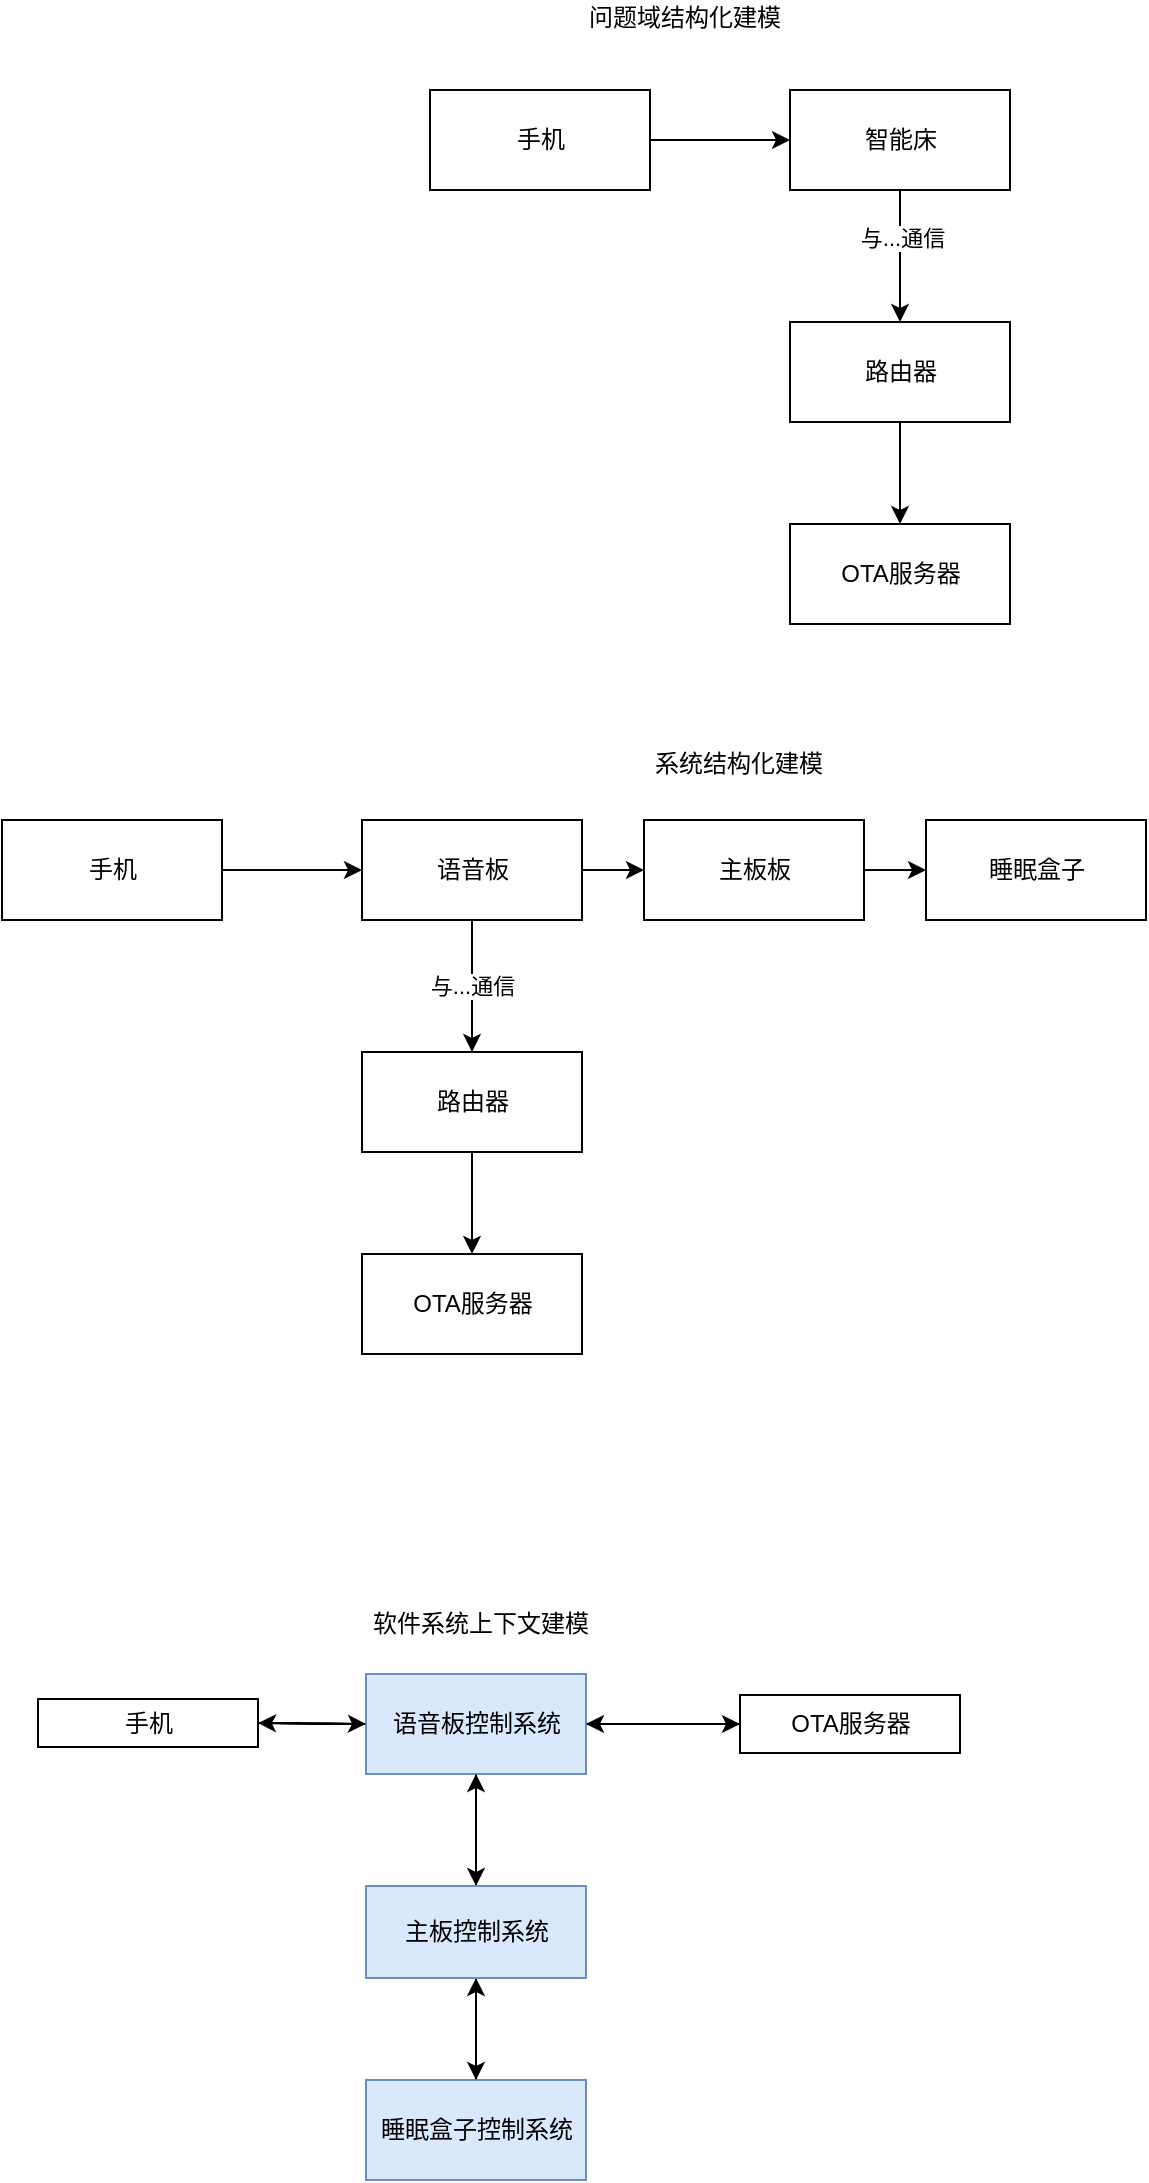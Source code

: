 <mxfile version="17.4.0" type="github">
  <diagram id="n7DuEQMFLMZEM_3gO0Fe" name="Page-1">
    <mxGraphModel dx="1662" dy="454" grid="0" gridSize="10" guides="1" tooltips="1" connect="1" arrows="1" fold="1" page="1" pageScale="1" pageWidth="827" pageHeight="1169" math="0" shadow="0">
      <root>
        <mxCell id="0" />
        <mxCell id="1" parent="0" />
        <mxCell id="TMJ--TbqOV-L6r4FokhD-8" style="edgeStyle=orthogonalEdgeStyle;rounded=0;orthogonalLoop=1;jettySize=auto;html=1;entryX=0.5;entryY=0;entryDx=0;entryDy=0;" edge="1" parent="1" source="TMJ--TbqOV-L6r4FokhD-1" target="TMJ--TbqOV-L6r4FokhD-3">
          <mxGeometry relative="1" as="geometry" />
        </mxCell>
        <mxCell id="TMJ--TbqOV-L6r4FokhD-10" value="与...通信" style="edgeLabel;html=1;align=center;verticalAlign=middle;resizable=0;points=[];" vertex="1" connectable="0" parent="TMJ--TbqOV-L6r4FokhD-8">
          <mxGeometry x="-0.274" y="1" relative="1" as="geometry">
            <mxPoint as="offset" />
          </mxGeometry>
        </mxCell>
        <mxCell id="TMJ--TbqOV-L6r4FokhD-1" value="智能床" style="html=1;" vertex="1" parent="1">
          <mxGeometry x="233" y="171" width="110" height="50" as="geometry" />
        </mxCell>
        <mxCell id="TMJ--TbqOV-L6r4FokhD-2" value="OTA服务器" style="html=1;" vertex="1" parent="1">
          <mxGeometry x="233" y="388" width="110" height="50" as="geometry" />
        </mxCell>
        <mxCell id="TMJ--TbqOV-L6r4FokhD-9" style="edgeStyle=orthogonalEdgeStyle;rounded=0;orthogonalLoop=1;jettySize=auto;html=1;entryX=0.5;entryY=0;entryDx=0;entryDy=0;" edge="1" parent="1" source="TMJ--TbqOV-L6r4FokhD-3" target="TMJ--TbqOV-L6r4FokhD-2">
          <mxGeometry relative="1" as="geometry" />
        </mxCell>
        <mxCell id="TMJ--TbqOV-L6r4FokhD-3" value="路由器" style="html=1;" vertex="1" parent="1">
          <mxGeometry x="233" y="287" width="110" height="50" as="geometry" />
        </mxCell>
        <mxCell id="TMJ--TbqOV-L6r4FokhD-7" style="edgeStyle=orthogonalEdgeStyle;rounded=0;orthogonalLoop=1;jettySize=auto;html=1;entryX=0;entryY=0.5;entryDx=0;entryDy=0;" edge="1" parent="1" source="TMJ--TbqOV-L6r4FokhD-4" target="TMJ--TbqOV-L6r4FokhD-1">
          <mxGeometry relative="1" as="geometry" />
        </mxCell>
        <mxCell id="TMJ--TbqOV-L6r4FokhD-4" value="手机" style="html=1;" vertex="1" parent="1">
          <mxGeometry x="53" y="171" width="110" height="50" as="geometry" />
        </mxCell>
        <mxCell id="TMJ--TbqOV-L6r4FokhD-13" value="问题域结构化建模" style="text;html=1;align=center;verticalAlign=middle;resizable=0;points=[];autosize=1;strokeColor=none;fillColor=none;" vertex="1" parent="1">
          <mxGeometry x="127" y="126" width="106" height="18" as="geometry" />
        </mxCell>
        <mxCell id="TMJ--TbqOV-L6r4FokhD-14" style="edgeStyle=orthogonalEdgeStyle;rounded=0;orthogonalLoop=1;jettySize=auto;html=1;entryX=0.5;entryY=0;entryDx=0;entryDy=0;" edge="1" parent="1" source="TMJ--TbqOV-L6r4FokhD-16" target="TMJ--TbqOV-L6r4FokhD-19">
          <mxGeometry relative="1" as="geometry" />
        </mxCell>
        <mxCell id="TMJ--TbqOV-L6r4FokhD-15" value="与...通信" style="edgeLabel;html=1;align=center;verticalAlign=middle;resizable=0;points=[];" vertex="1" connectable="0" parent="TMJ--TbqOV-L6r4FokhD-14">
          <mxGeometry x="-0.274" y="1" relative="1" as="geometry">
            <mxPoint x="-1" y="9" as="offset" />
          </mxGeometry>
        </mxCell>
        <mxCell id="TMJ--TbqOV-L6r4FokhD-27" style="edgeStyle=orthogonalEdgeStyle;rounded=1;orthogonalLoop=1;jettySize=auto;html=1;" edge="1" parent="1" source="TMJ--TbqOV-L6r4FokhD-16" target="TMJ--TbqOV-L6r4FokhD-23">
          <mxGeometry relative="1" as="geometry" />
        </mxCell>
        <mxCell id="TMJ--TbqOV-L6r4FokhD-16" value="语音板" style="html=1;" vertex="1" parent="1">
          <mxGeometry x="19" y="536" width="110" height="50" as="geometry" />
        </mxCell>
        <mxCell id="TMJ--TbqOV-L6r4FokhD-17" value="OTA服务器" style="html=1;" vertex="1" parent="1">
          <mxGeometry x="19" y="753" width="110" height="50" as="geometry" />
        </mxCell>
        <mxCell id="TMJ--TbqOV-L6r4FokhD-18" style="edgeStyle=orthogonalEdgeStyle;rounded=0;orthogonalLoop=1;jettySize=auto;html=1;entryX=0.5;entryY=0;entryDx=0;entryDy=0;" edge="1" parent="1" source="TMJ--TbqOV-L6r4FokhD-19" target="TMJ--TbqOV-L6r4FokhD-17">
          <mxGeometry relative="1" as="geometry" />
        </mxCell>
        <mxCell id="TMJ--TbqOV-L6r4FokhD-19" value="路由器" style="html=1;" vertex="1" parent="1">
          <mxGeometry x="19" y="652" width="110" height="50" as="geometry" />
        </mxCell>
        <mxCell id="TMJ--TbqOV-L6r4FokhD-20" style="edgeStyle=orthogonalEdgeStyle;rounded=0;orthogonalLoop=1;jettySize=auto;html=1;entryX=0;entryY=0.5;entryDx=0;entryDy=0;" edge="1" parent="1" source="TMJ--TbqOV-L6r4FokhD-21" target="TMJ--TbqOV-L6r4FokhD-16">
          <mxGeometry relative="1" as="geometry" />
        </mxCell>
        <mxCell id="TMJ--TbqOV-L6r4FokhD-21" value="手机" style="html=1;" vertex="1" parent="1">
          <mxGeometry x="-161" y="536" width="110" height="50" as="geometry" />
        </mxCell>
        <mxCell id="TMJ--TbqOV-L6r4FokhD-22" value="系统结构化建模" style="text;html=1;align=center;verticalAlign=middle;resizable=0;points=[];autosize=1;strokeColor=none;fillColor=none;" vertex="1" parent="1">
          <mxGeometry x="160" y="499" width="94" height="18" as="geometry" />
        </mxCell>
        <mxCell id="TMJ--TbqOV-L6r4FokhD-28" style="edgeStyle=orthogonalEdgeStyle;rounded=1;orthogonalLoop=1;jettySize=auto;html=1;" edge="1" parent="1" source="TMJ--TbqOV-L6r4FokhD-23" target="TMJ--TbqOV-L6r4FokhD-24">
          <mxGeometry relative="1" as="geometry" />
        </mxCell>
        <mxCell id="TMJ--TbqOV-L6r4FokhD-23" value="主板板" style="html=1;" vertex="1" parent="1">
          <mxGeometry x="160" y="536" width="110" height="50" as="geometry" />
        </mxCell>
        <mxCell id="TMJ--TbqOV-L6r4FokhD-24" value="睡眠盒子" style="html=1;" vertex="1" parent="1">
          <mxGeometry x="301" y="536" width="110" height="50" as="geometry" />
        </mxCell>
        <mxCell id="TMJ--TbqOV-L6r4FokhD-85" style="edgeStyle=orthogonalEdgeStyle;rounded=1;orthogonalLoop=1;jettySize=auto;html=1;entryX=0;entryY=0.5;entryDx=0;entryDy=0;" edge="1" parent="1" source="TMJ--TbqOV-L6r4FokhD-56" target="TMJ--TbqOV-L6r4FokhD-64">
          <mxGeometry relative="1" as="geometry" />
        </mxCell>
        <mxCell id="TMJ--TbqOV-L6r4FokhD-86" style="edgeStyle=orthogonalEdgeStyle;rounded=1;orthogonalLoop=1;jettySize=auto;html=1;" edge="1" parent="1" source="TMJ--TbqOV-L6r4FokhD-56" target="TMJ--TbqOV-L6r4FokhD-59">
          <mxGeometry relative="1" as="geometry" />
        </mxCell>
        <mxCell id="TMJ--TbqOV-L6r4FokhD-90" style="edgeStyle=orthogonalEdgeStyle;rounded=1;orthogonalLoop=1;jettySize=auto;html=1;entryX=1;entryY=0.5;entryDx=0;entryDy=0;" edge="1" parent="1" source="TMJ--TbqOV-L6r4FokhD-56" target="TMJ--TbqOV-L6r4FokhD-66">
          <mxGeometry relative="1" as="geometry" />
        </mxCell>
        <mxCell id="TMJ--TbqOV-L6r4FokhD-56" value="语音板控制系统" style="html=1;fillColor=#dae8fc;strokeColor=#6c8ebf;" vertex="1" parent="1">
          <mxGeometry x="21" y="963" width="110" height="50" as="geometry" />
        </mxCell>
        <mxCell id="TMJ--TbqOV-L6r4FokhD-89" style="edgeStyle=orthogonalEdgeStyle;rounded=1;orthogonalLoop=1;jettySize=auto;html=1;entryX=0.5;entryY=1;entryDx=0;entryDy=0;" edge="1" parent="1" source="TMJ--TbqOV-L6r4FokhD-57" target="TMJ--TbqOV-L6r4FokhD-59">
          <mxGeometry relative="1" as="geometry" />
        </mxCell>
        <mxCell id="TMJ--TbqOV-L6r4FokhD-57" value="睡眠盒子控制系统" style="html=1;fillColor=#dae8fc;strokeColor=#6c8ebf;" vertex="1" parent="1">
          <mxGeometry x="21" y="1166" width="110" height="50" as="geometry" />
        </mxCell>
        <mxCell id="TMJ--TbqOV-L6r4FokhD-87" style="edgeStyle=orthogonalEdgeStyle;rounded=1;orthogonalLoop=1;jettySize=auto;html=1;entryX=0.5;entryY=1;entryDx=0;entryDy=0;" edge="1" parent="1" source="TMJ--TbqOV-L6r4FokhD-59" target="TMJ--TbqOV-L6r4FokhD-56">
          <mxGeometry relative="1" as="geometry" />
        </mxCell>
        <mxCell id="TMJ--TbqOV-L6r4FokhD-88" style="edgeStyle=orthogonalEdgeStyle;rounded=1;orthogonalLoop=1;jettySize=auto;html=1;" edge="1" parent="1" source="TMJ--TbqOV-L6r4FokhD-59" target="TMJ--TbqOV-L6r4FokhD-57">
          <mxGeometry relative="1" as="geometry" />
        </mxCell>
        <mxCell id="TMJ--TbqOV-L6r4FokhD-59" value="主板控制系统" style="html=1;fillColor=#dae8fc;strokeColor=#6c8ebf;" vertex="1" parent="1">
          <mxGeometry x="21" y="1069" width="110" height="46" as="geometry" />
        </mxCell>
        <mxCell id="TMJ--TbqOV-L6r4FokhD-91" style="edgeStyle=orthogonalEdgeStyle;rounded=1;orthogonalLoop=1;jettySize=auto;html=1;entryX=1;entryY=0.5;entryDx=0;entryDy=0;" edge="1" parent="1" source="TMJ--TbqOV-L6r4FokhD-64" target="TMJ--TbqOV-L6r4FokhD-56">
          <mxGeometry relative="1" as="geometry" />
        </mxCell>
        <mxCell id="TMJ--TbqOV-L6r4FokhD-64" value="OTA服务器" style="html=1;" vertex="1" parent="1">
          <mxGeometry x="208" y="973.5" width="110" height="29" as="geometry" />
        </mxCell>
        <mxCell id="TMJ--TbqOV-L6r4FokhD-67" style="edgeStyle=orthogonalEdgeStyle;rounded=1;orthogonalLoop=1;jettySize=auto;html=1;entryX=0;entryY=0.5;entryDx=0;entryDy=0;" edge="1" parent="1" source="TMJ--TbqOV-L6r4FokhD-66" target="TMJ--TbqOV-L6r4FokhD-56">
          <mxGeometry relative="1" as="geometry">
            <mxPoint x="-127" y="988.0" as="targetPoint" />
          </mxGeometry>
        </mxCell>
        <mxCell id="TMJ--TbqOV-L6r4FokhD-66" value="手机" style="html=1;" vertex="1" parent="1">
          <mxGeometry x="-143" y="975.5" width="110" height="24" as="geometry" />
        </mxCell>
        <mxCell id="TMJ--TbqOV-L6r4FokhD-84" value="软件系统上下文建模" style="text;html=1;align=center;verticalAlign=middle;resizable=0;points=[];autosize=1;strokeColor=none;fillColor=none;" vertex="1" parent="1">
          <mxGeometry x="19" y="929" width="118" height="18" as="geometry" />
        </mxCell>
      </root>
    </mxGraphModel>
  </diagram>
</mxfile>

